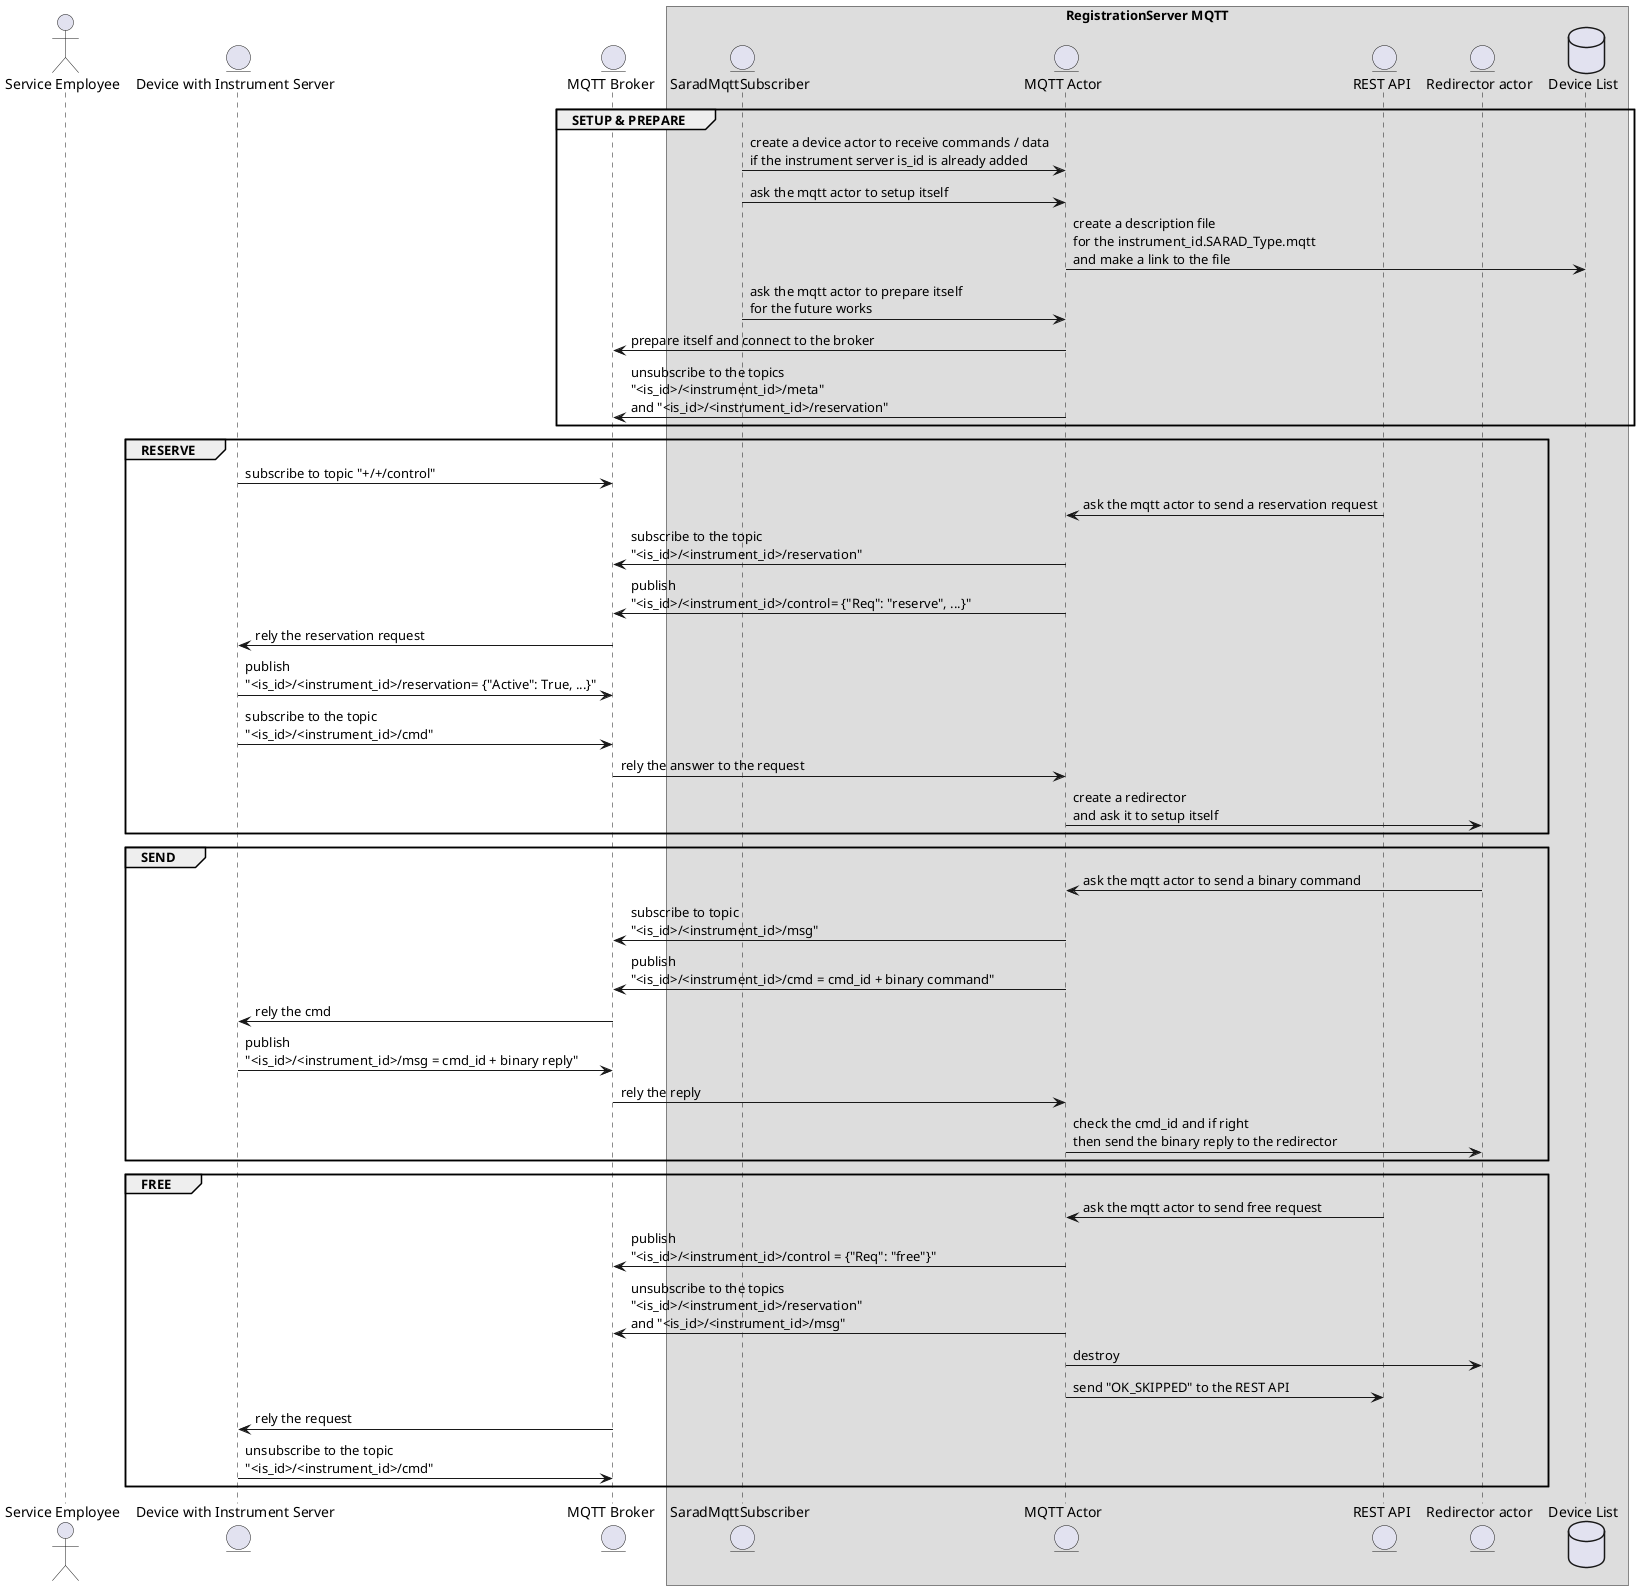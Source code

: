 @startuml
actor "Service Employee" as user
entity "Device with Instrument Server" as is_mqtt
entity "MQTT Broker" as broker
box "RegistrationServer MQTT"
entity "SaradMqttSubscriber" as subscriber
entity "MQTT Actor" as mqtt_actor
entity "REST API" as rest_api
entity "Redirector actor" as redirector
database "Device List" as d_list
end box

group SETUP & PREPARE
    subscriber -> mqtt_actor : create a device actor to receive commands / data\nif the instrument server is_id is already added
    subscriber -> mqtt_actor : ask the mqtt actor to setup itself
    mqtt_actor -> d_list : create a description file\nfor the instrument_id.SARAD_Type.mqtt\nand make a link to the file
    subscriber -> mqtt_actor : ask the mqtt actor to prepare itself\nfor the future works
    mqtt_actor -> broker : prepare itself and connect to the broker
    mqtt_actor -> broker : unsubscribe to the topics\n"<is_id>/<instrument_id>/meta"\nand "<is_id>/<instrument_id>/reservation"
end

group RESERVE
    is_mqtt -> broker : subscribe to topic "+/+/control"
    rest_api -> mqtt_actor : ask the mqtt actor to send a reservation request
    mqtt_actor -> broker : subscribe to the topic\n"<is_id>/<instrument_id>/reservation"
    mqtt_actor -> broker : publish\n"<is_id>/<instrument_id>/control= {"Req": "reserve", ...}"
    broker -> is_mqtt : rely the reservation request
    is_mqtt -> broker : publish\n"<is_id>/<instrument_id>/reservation= {"Active": True, ...}"
    is_mqtt -> broker : subscribe to the topic\n"<is_id>/<instrument_id>/cmd"
    broker -> mqtt_actor : rely the answer to the request
    mqtt_actor -> redirector : create a redirector\nand ask it to setup itself
end

group SEND
    redirector -> mqtt_actor : ask the mqtt actor to send a binary command
    mqtt_actor -> broker : subscribe to topic\n"<is_id>/<instrument_id>/msg"
    mqtt_actor -> broker : publish\n"<is_id>/<instrument_id>/cmd = cmd_id + binary command"
    broker -> is_mqtt : rely the cmd
    is_mqtt -> broker : publish\n"<is_id>/<instrument_id>/msg = cmd_id + binary reply"
    broker -> mqtt_actor : rely the reply
    mqtt_actor -> redirector : check the cmd_id and if right\nthen send the binary reply to the redirector
end

group FREE
    rest_api -> mqtt_actor : ask the mqtt actor to send free request
    mqtt_actor -> broker : publish\n"<is_id>/<instrument_id>/control = {"Req": "free"}"
    mqtt_actor -> broker : unsubscribe to the topics\n"<is_id>/<instrument_id>/reservation"\nand "<is_id>/<instrument_id>/msg"
    mqtt_actor -> redirector : destroy
    mqtt_actor -> rest_api : send "OK_SKIPPED" to the REST API
    broker -> is_mqtt : rely the request
    is_mqtt -> broker : unsubscribe to the topic\n"<is_id>/<instrument_id>/cmd"
end

@enduml
